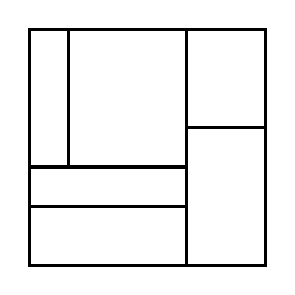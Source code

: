 \begin{tikzpicture}[very thick, scale=.5]
    \draw (0,5/2) rectangle (1,6);
    \draw (1,5/2) rectangle (4,6);
    \draw (0,3/2) rectangle (4,5/2);
    \draw (0,0) rectangle (4,3/2);
    \draw (4,7/2) rectangle (6,6);
    \draw (4,0) rectangle (6,7/2);
\end{tikzpicture}
